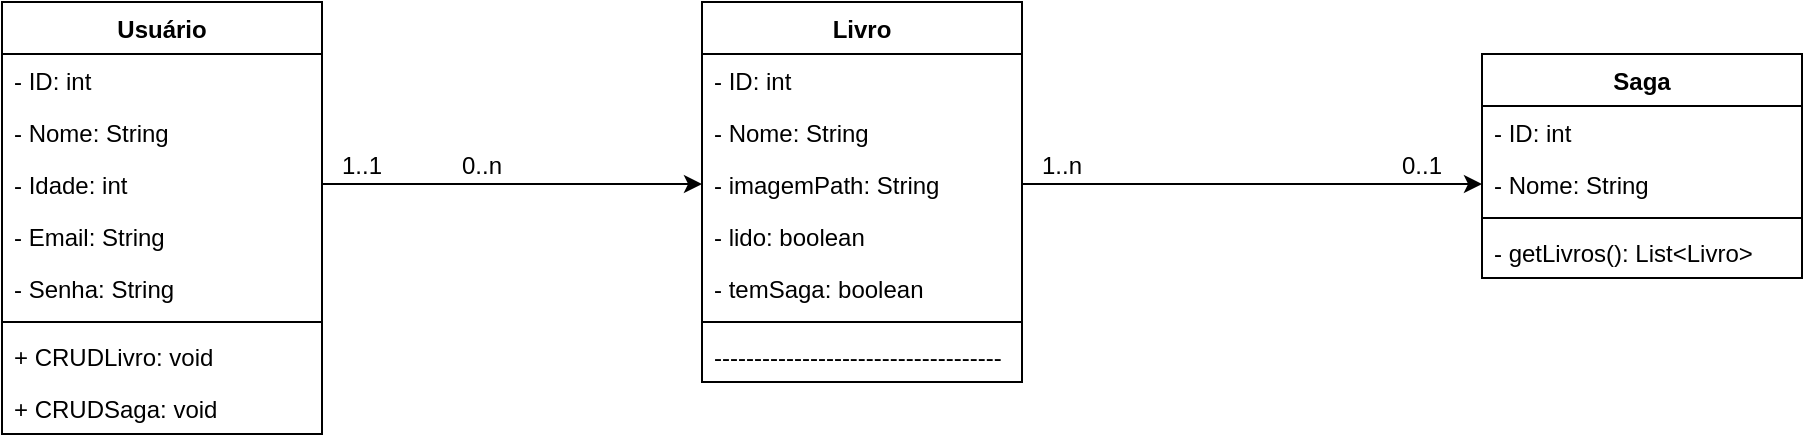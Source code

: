 <mxfile version="24.8.9">
  <diagram id="C5RBs43oDa-KdzZeNtuy" name="Page-1">
    <mxGraphModel dx="1307" dy="720" grid="1" gridSize="10" guides="1" tooltips="1" connect="1" arrows="1" fold="1" page="1" pageScale="1" pageWidth="1169" pageHeight="827" math="0" shadow="0">
      <root>
        <mxCell id="WIyWlLk6GJQsqaUBKTNV-0" />
        <mxCell id="WIyWlLk6GJQsqaUBKTNV-1" parent="WIyWlLk6GJQsqaUBKTNV-0" />
        <mxCell id="D7ttv25g-WaVuz4hHeWD-0" value="Usuário" style="swimlane;fontStyle=1;align=center;verticalAlign=top;childLayout=stackLayout;horizontal=1;startSize=26;horizontalStack=0;resizeParent=1;resizeParentMax=0;resizeLast=0;collapsible=1;marginBottom=0;whiteSpace=wrap;html=1;" vertex="1" parent="WIyWlLk6GJQsqaUBKTNV-1">
          <mxGeometry x="90" y="114" width="160" height="216" as="geometry" />
        </mxCell>
        <mxCell id="D7ttv25g-WaVuz4hHeWD-12" value="- ID: int" style="text;strokeColor=none;fillColor=none;align=left;verticalAlign=top;spacingLeft=4;spacingRight=4;overflow=hidden;rotatable=0;points=[[0,0.5],[1,0.5]];portConstraint=eastwest;whiteSpace=wrap;html=1;" vertex="1" parent="D7ttv25g-WaVuz4hHeWD-0">
          <mxGeometry y="26" width="160" height="26" as="geometry" />
        </mxCell>
        <mxCell id="D7ttv25g-WaVuz4hHeWD-1" value="- Nome: String" style="text;strokeColor=none;fillColor=none;align=left;verticalAlign=top;spacingLeft=4;spacingRight=4;overflow=hidden;rotatable=0;points=[[0,0.5],[1,0.5]];portConstraint=eastwest;whiteSpace=wrap;html=1;" vertex="1" parent="D7ttv25g-WaVuz4hHeWD-0">
          <mxGeometry y="52" width="160" height="26" as="geometry" />
        </mxCell>
        <mxCell id="D7ttv25g-WaVuz4hHeWD-6" value="- Idade: int" style="text;strokeColor=none;fillColor=none;align=left;verticalAlign=top;spacingLeft=4;spacingRight=4;overflow=hidden;rotatable=0;points=[[0,0.5],[1,0.5]];portConstraint=eastwest;whiteSpace=wrap;html=1;" vertex="1" parent="D7ttv25g-WaVuz4hHeWD-0">
          <mxGeometry y="78" width="160" height="26" as="geometry" />
        </mxCell>
        <mxCell id="D7ttv25g-WaVuz4hHeWD-4" value="- Email: String&lt;span style=&quot;color: rgba(0, 0, 0, 0); font-family: monospace; font-size: 0px; text-wrap-mode: nowrap;&quot;&gt;%3CmxGraphModel%3E%3Croot%3E%3CmxCell%20id%3D%220%22%2F%3E%3CmxCell%20id%3D%221%22%20parent%3D%220%22%2F%3E%3CmxCell%20id%3D%222%22%20value%3D%22Nome%22%20style%3D%22text%3BstrokeColor%3Dnone%3BfillColor%3Dnone%3Balign%3Dleft%3BverticalAlign%3Dtop%3BspacingLeft%3D4%3BspacingRight%3D4%3Boverflow%3Dhidden%3Brotatable%3D0%3Bpoints%3D%5B%5B0%2C0.5%5D%2C%5B1%2C0.5%5D%5D%3BportConstraint%3Deastwest%3BwhiteSpace%3Dwrap%3Bhtml%3D1%3B%22%20vertex%3D%221%22%20parent%3D%221%22%3E%3CmxGeometry%20x%3D%2290%22%20y%3D%22146%22%20width%3D%22160%22%20height%3D%2226%22%20as%3D%22geometry%22%2F%3E%3C%2FmxCell%3E%3C%2Froot%3E%3C%2FmxGraphModel%3E: :&amp;nbsp;&lt;/span&gt;" style="text;strokeColor=none;fillColor=none;align=left;verticalAlign=top;spacingLeft=4;spacingRight=4;overflow=hidden;rotatable=0;points=[[0,0.5],[1,0.5]];portConstraint=eastwest;whiteSpace=wrap;html=1;" vertex="1" parent="D7ttv25g-WaVuz4hHeWD-0">
          <mxGeometry y="104" width="160" height="26" as="geometry" />
        </mxCell>
        <mxCell id="D7ttv25g-WaVuz4hHeWD-5" value="- Senha: String" style="text;strokeColor=none;fillColor=none;align=left;verticalAlign=top;spacingLeft=4;spacingRight=4;overflow=hidden;rotatable=0;points=[[0,0.5],[1,0.5]];portConstraint=eastwest;whiteSpace=wrap;html=1;" vertex="1" parent="D7ttv25g-WaVuz4hHeWD-0">
          <mxGeometry y="130" width="160" height="26" as="geometry" />
        </mxCell>
        <mxCell id="D7ttv25g-WaVuz4hHeWD-2" value="" style="line;strokeWidth=1;fillColor=none;align=left;verticalAlign=middle;spacingTop=-1;spacingLeft=3;spacingRight=3;rotatable=0;labelPosition=right;points=[];portConstraint=eastwest;strokeColor=inherit;" vertex="1" parent="D7ttv25g-WaVuz4hHeWD-0">
          <mxGeometry y="156" width="160" height="8" as="geometry" />
        </mxCell>
        <mxCell id="D7ttv25g-WaVuz4hHeWD-3" value="+ CRUDLivro: void" style="text;strokeColor=none;fillColor=none;align=left;verticalAlign=top;spacingLeft=4;spacingRight=4;overflow=hidden;rotatable=0;points=[[0,0.5],[1,0.5]];portConstraint=eastwest;whiteSpace=wrap;html=1;" vertex="1" parent="D7ttv25g-WaVuz4hHeWD-0">
          <mxGeometry y="164" width="160" height="26" as="geometry" />
        </mxCell>
        <mxCell id="D7ttv25g-WaVuz4hHeWD-34" value="+ CRUDSaga: void" style="text;strokeColor=none;fillColor=none;align=left;verticalAlign=top;spacingLeft=4;spacingRight=4;overflow=hidden;rotatable=0;points=[[0,0.5],[1,0.5]];portConstraint=eastwest;whiteSpace=wrap;html=1;" vertex="1" parent="D7ttv25g-WaVuz4hHeWD-0">
          <mxGeometry y="190" width="160" height="26" as="geometry" />
        </mxCell>
        <mxCell id="D7ttv25g-WaVuz4hHeWD-7" value="Livro" style="swimlane;fontStyle=1;align=center;verticalAlign=top;childLayout=stackLayout;horizontal=1;startSize=26;horizontalStack=0;resizeParent=1;resizeParentMax=0;resizeLast=0;collapsible=1;marginBottom=0;whiteSpace=wrap;html=1;" vertex="1" parent="WIyWlLk6GJQsqaUBKTNV-1">
          <mxGeometry x="440" y="114" width="160" height="190" as="geometry" />
        </mxCell>
        <mxCell id="D7ttv25g-WaVuz4hHeWD-11" value="- ID: int" style="text;strokeColor=none;fillColor=none;align=left;verticalAlign=top;spacingLeft=4;spacingRight=4;overflow=hidden;rotatable=0;points=[[0,0.5],[1,0.5]];portConstraint=eastwest;whiteSpace=wrap;html=1;" vertex="1" parent="D7ttv25g-WaVuz4hHeWD-7">
          <mxGeometry y="26" width="160" height="26" as="geometry" />
        </mxCell>
        <mxCell id="D7ttv25g-WaVuz4hHeWD-8" value="- Nome: String" style="text;strokeColor=none;fillColor=none;align=left;verticalAlign=top;spacingLeft=4;spacingRight=4;overflow=hidden;rotatable=0;points=[[0,0.5],[1,0.5]];portConstraint=eastwest;whiteSpace=wrap;html=1;" vertex="1" parent="D7ttv25g-WaVuz4hHeWD-7">
          <mxGeometry y="52" width="160" height="26" as="geometry" />
        </mxCell>
        <mxCell id="D7ttv25g-WaVuz4hHeWD-13" value="- imagemPath: String" style="text;strokeColor=none;fillColor=none;align=left;verticalAlign=top;spacingLeft=4;spacingRight=4;overflow=hidden;rotatable=0;points=[[0,0.5],[1,0.5]];portConstraint=eastwest;whiteSpace=wrap;html=1;" vertex="1" parent="D7ttv25g-WaVuz4hHeWD-7">
          <mxGeometry y="78" width="160" height="26" as="geometry" />
        </mxCell>
        <mxCell id="D7ttv25g-WaVuz4hHeWD-37" value="- lido: boolean" style="text;strokeColor=none;fillColor=none;align=left;verticalAlign=top;spacingLeft=4;spacingRight=4;overflow=hidden;rotatable=0;points=[[0,0.5],[1,0.5]];portConstraint=eastwest;whiteSpace=wrap;html=1;" vertex="1" parent="D7ttv25g-WaVuz4hHeWD-7">
          <mxGeometry y="104" width="160" height="26" as="geometry" />
        </mxCell>
        <mxCell id="D7ttv25g-WaVuz4hHeWD-14" value="- temSaga: boolean" style="text;strokeColor=none;fillColor=none;align=left;verticalAlign=top;spacingLeft=4;spacingRight=4;overflow=hidden;rotatable=0;points=[[0,0.5],[1,0.5]];portConstraint=eastwest;whiteSpace=wrap;html=1;" vertex="1" parent="D7ttv25g-WaVuz4hHeWD-7">
          <mxGeometry y="130" width="160" height="26" as="geometry" />
        </mxCell>
        <mxCell id="D7ttv25g-WaVuz4hHeWD-9" value="" style="line;strokeWidth=1;fillColor=none;align=left;verticalAlign=middle;spacingTop=-1;spacingLeft=3;spacingRight=3;rotatable=0;labelPosition=right;points=[];portConstraint=eastwest;strokeColor=inherit;" vertex="1" parent="D7ttv25g-WaVuz4hHeWD-7">
          <mxGeometry y="156" width="160" height="8" as="geometry" />
        </mxCell>
        <mxCell id="D7ttv25g-WaVuz4hHeWD-10" value="------------------------------------" style="text;strokeColor=none;fillColor=none;align=left;verticalAlign=top;spacingLeft=4;spacingRight=4;overflow=hidden;rotatable=0;points=[[0,0.5],[1,0.5]];portConstraint=eastwest;whiteSpace=wrap;html=1;" vertex="1" parent="D7ttv25g-WaVuz4hHeWD-7">
          <mxGeometry y="164" width="160" height="26" as="geometry" />
        </mxCell>
        <mxCell id="D7ttv25g-WaVuz4hHeWD-15" value="Saga" style="swimlane;fontStyle=1;align=center;verticalAlign=top;childLayout=stackLayout;horizontal=1;startSize=26;horizontalStack=0;resizeParent=1;resizeParentMax=0;resizeLast=0;collapsible=1;marginBottom=0;whiteSpace=wrap;html=1;" vertex="1" parent="WIyWlLk6GJQsqaUBKTNV-1">
          <mxGeometry x="830" y="140" width="160" height="112" as="geometry" />
        </mxCell>
        <mxCell id="D7ttv25g-WaVuz4hHeWD-19" value="- ID: int" style="text;strokeColor=none;fillColor=none;align=left;verticalAlign=top;spacingLeft=4;spacingRight=4;overflow=hidden;rotatable=0;points=[[0,0.5],[1,0.5]];portConstraint=eastwest;whiteSpace=wrap;html=1;" vertex="1" parent="D7ttv25g-WaVuz4hHeWD-15">
          <mxGeometry y="26" width="160" height="26" as="geometry" />
        </mxCell>
        <mxCell id="D7ttv25g-WaVuz4hHeWD-16" value="- Nome: String" style="text;strokeColor=none;fillColor=none;align=left;verticalAlign=top;spacingLeft=4;spacingRight=4;overflow=hidden;rotatable=0;points=[[0,0.5],[1,0.5]];portConstraint=eastwest;whiteSpace=wrap;html=1;" vertex="1" parent="D7ttv25g-WaVuz4hHeWD-15">
          <mxGeometry y="52" width="160" height="26" as="geometry" />
        </mxCell>
        <mxCell id="D7ttv25g-WaVuz4hHeWD-17" value="" style="line;strokeWidth=1;fillColor=none;align=left;verticalAlign=middle;spacingTop=-1;spacingLeft=3;spacingRight=3;rotatable=0;labelPosition=right;points=[];portConstraint=eastwest;strokeColor=inherit;" vertex="1" parent="D7ttv25g-WaVuz4hHeWD-15">
          <mxGeometry y="78" width="160" height="8" as="geometry" />
        </mxCell>
        <mxCell id="D7ttv25g-WaVuz4hHeWD-18" value="- getLivros(): List&amp;lt;Livro&amp;gt;" style="text;strokeColor=none;fillColor=none;align=left;verticalAlign=top;spacingLeft=4;spacingRight=4;overflow=hidden;rotatable=0;points=[[0,0.5],[1,0.5]];portConstraint=eastwest;whiteSpace=wrap;html=1;" vertex="1" parent="D7ttv25g-WaVuz4hHeWD-15">
          <mxGeometry y="86" width="160" height="26" as="geometry" />
        </mxCell>
        <mxCell id="D7ttv25g-WaVuz4hHeWD-27" style="edgeStyle=orthogonalEdgeStyle;rounded=0;orthogonalLoop=1;jettySize=auto;html=1;entryX=0;entryY=0.5;entryDx=0;entryDy=0;" edge="1" parent="WIyWlLk6GJQsqaUBKTNV-1" source="D7ttv25g-WaVuz4hHeWD-13" target="D7ttv25g-WaVuz4hHeWD-16">
          <mxGeometry relative="1" as="geometry" />
        </mxCell>
        <mxCell id="D7ttv25g-WaVuz4hHeWD-28" style="edgeStyle=orthogonalEdgeStyle;rounded=0;orthogonalLoop=1;jettySize=auto;html=1;entryX=0;entryY=0.5;entryDx=0;entryDy=0;" edge="1" parent="WIyWlLk6GJQsqaUBKTNV-1" source="D7ttv25g-WaVuz4hHeWD-6" target="D7ttv25g-WaVuz4hHeWD-13">
          <mxGeometry relative="1" as="geometry">
            <mxPoint x="470" y="211" as="targetPoint" />
          </mxGeometry>
        </mxCell>
        <mxCell id="D7ttv25g-WaVuz4hHeWD-30" value="1..1" style="text;html=1;align=center;verticalAlign=middle;whiteSpace=wrap;rounded=0;" vertex="1" parent="WIyWlLk6GJQsqaUBKTNV-1">
          <mxGeometry x="250" y="181" width="40" height="30" as="geometry" />
        </mxCell>
        <mxCell id="D7ttv25g-WaVuz4hHeWD-31" value="0..n" style="text;html=1;align=center;verticalAlign=middle;whiteSpace=wrap;rounded=0;" vertex="1" parent="WIyWlLk6GJQsqaUBKTNV-1">
          <mxGeometry x="310" y="181" width="40" height="30" as="geometry" />
        </mxCell>
        <mxCell id="D7ttv25g-WaVuz4hHeWD-32" value="0..1" style="text;html=1;align=center;verticalAlign=middle;whiteSpace=wrap;rounded=0;" vertex="1" parent="WIyWlLk6GJQsqaUBKTNV-1">
          <mxGeometry x="780" y="181" width="40" height="30" as="geometry" />
        </mxCell>
        <mxCell id="D7ttv25g-WaVuz4hHeWD-33" value="1..n" style="text;html=1;align=center;verticalAlign=middle;whiteSpace=wrap;rounded=0;" vertex="1" parent="WIyWlLk6GJQsqaUBKTNV-1">
          <mxGeometry x="600" y="181" width="40" height="30" as="geometry" />
        </mxCell>
      </root>
    </mxGraphModel>
  </diagram>
</mxfile>
